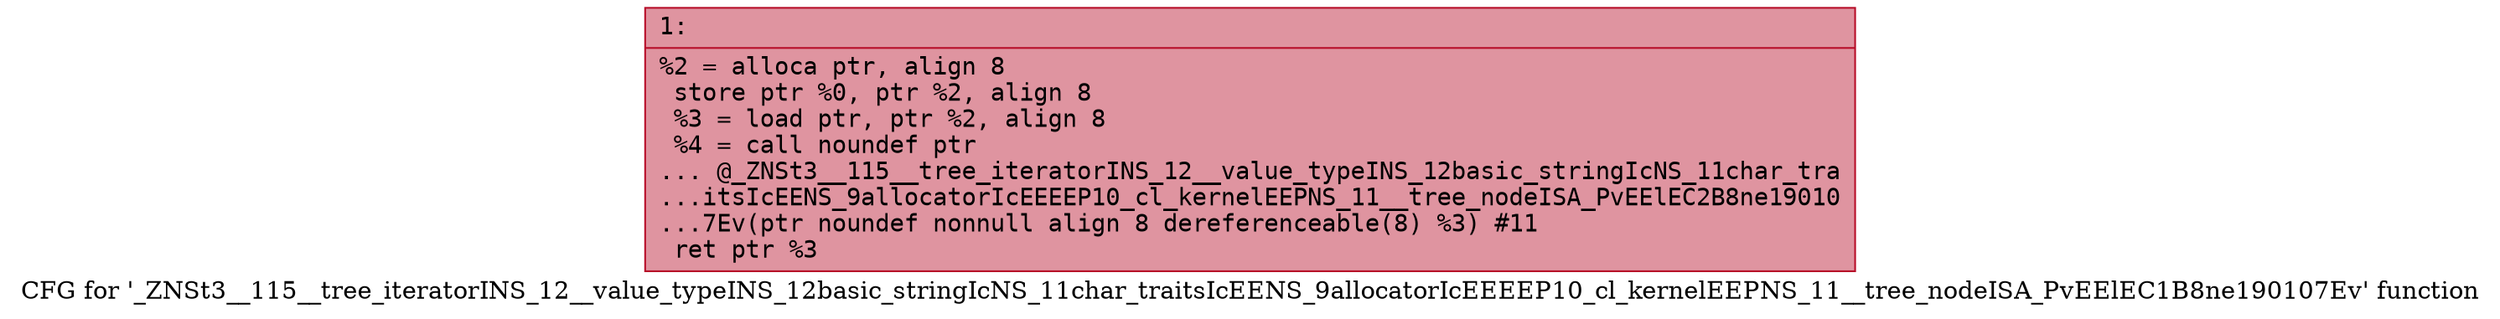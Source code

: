 digraph "CFG for '_ZNSt3__115__tree_iteratorINS_12__value_typeINS_12basic_stringIcNS_11char_traitsIcEENS_9allocatorIcEEEEP10_cl_kernelEEPNS_11__tree_nodeISA_PvEElEC1B8ne190107Ev' function" {
	label="CFG for '_ZNSt3__115__tree_iteratorINS_12__value_typeINS_12basic_stringIcNS_11char_traitsIcEENS_9allocatorIcEEEEP10_cl_kernelEEPNS_11__tree_nodeISA_PvEElEC1B8ne190107Ev' function";

	Node0x600001383610 [shape=record,color="#b70d28ff", style=filled, fillcolor="#b70d2870" fontname="Courier",label="{1:\l|  %2 = alloca ptr, align 8\l  store ptr %0, ptr %2, align 8\l  %3 = load ptr, ptr %2, align 8\l  %4 = call noundef ptr\l... @_ZNSt3__115__tree_iteratorINS_12__value_typeINS_12basic_stringIcNS_11char_tra\l...itsIcEENS_9allocatorIcEEEEP10_cl_kernelEEPNS_11__tree_nodeISA_PvEElEC2B8ne19010\l...7Ev(ptr noundef nonnull align 8 dereferenceable(8) %3) #11\l  ret ptr %3\l}"];
}
